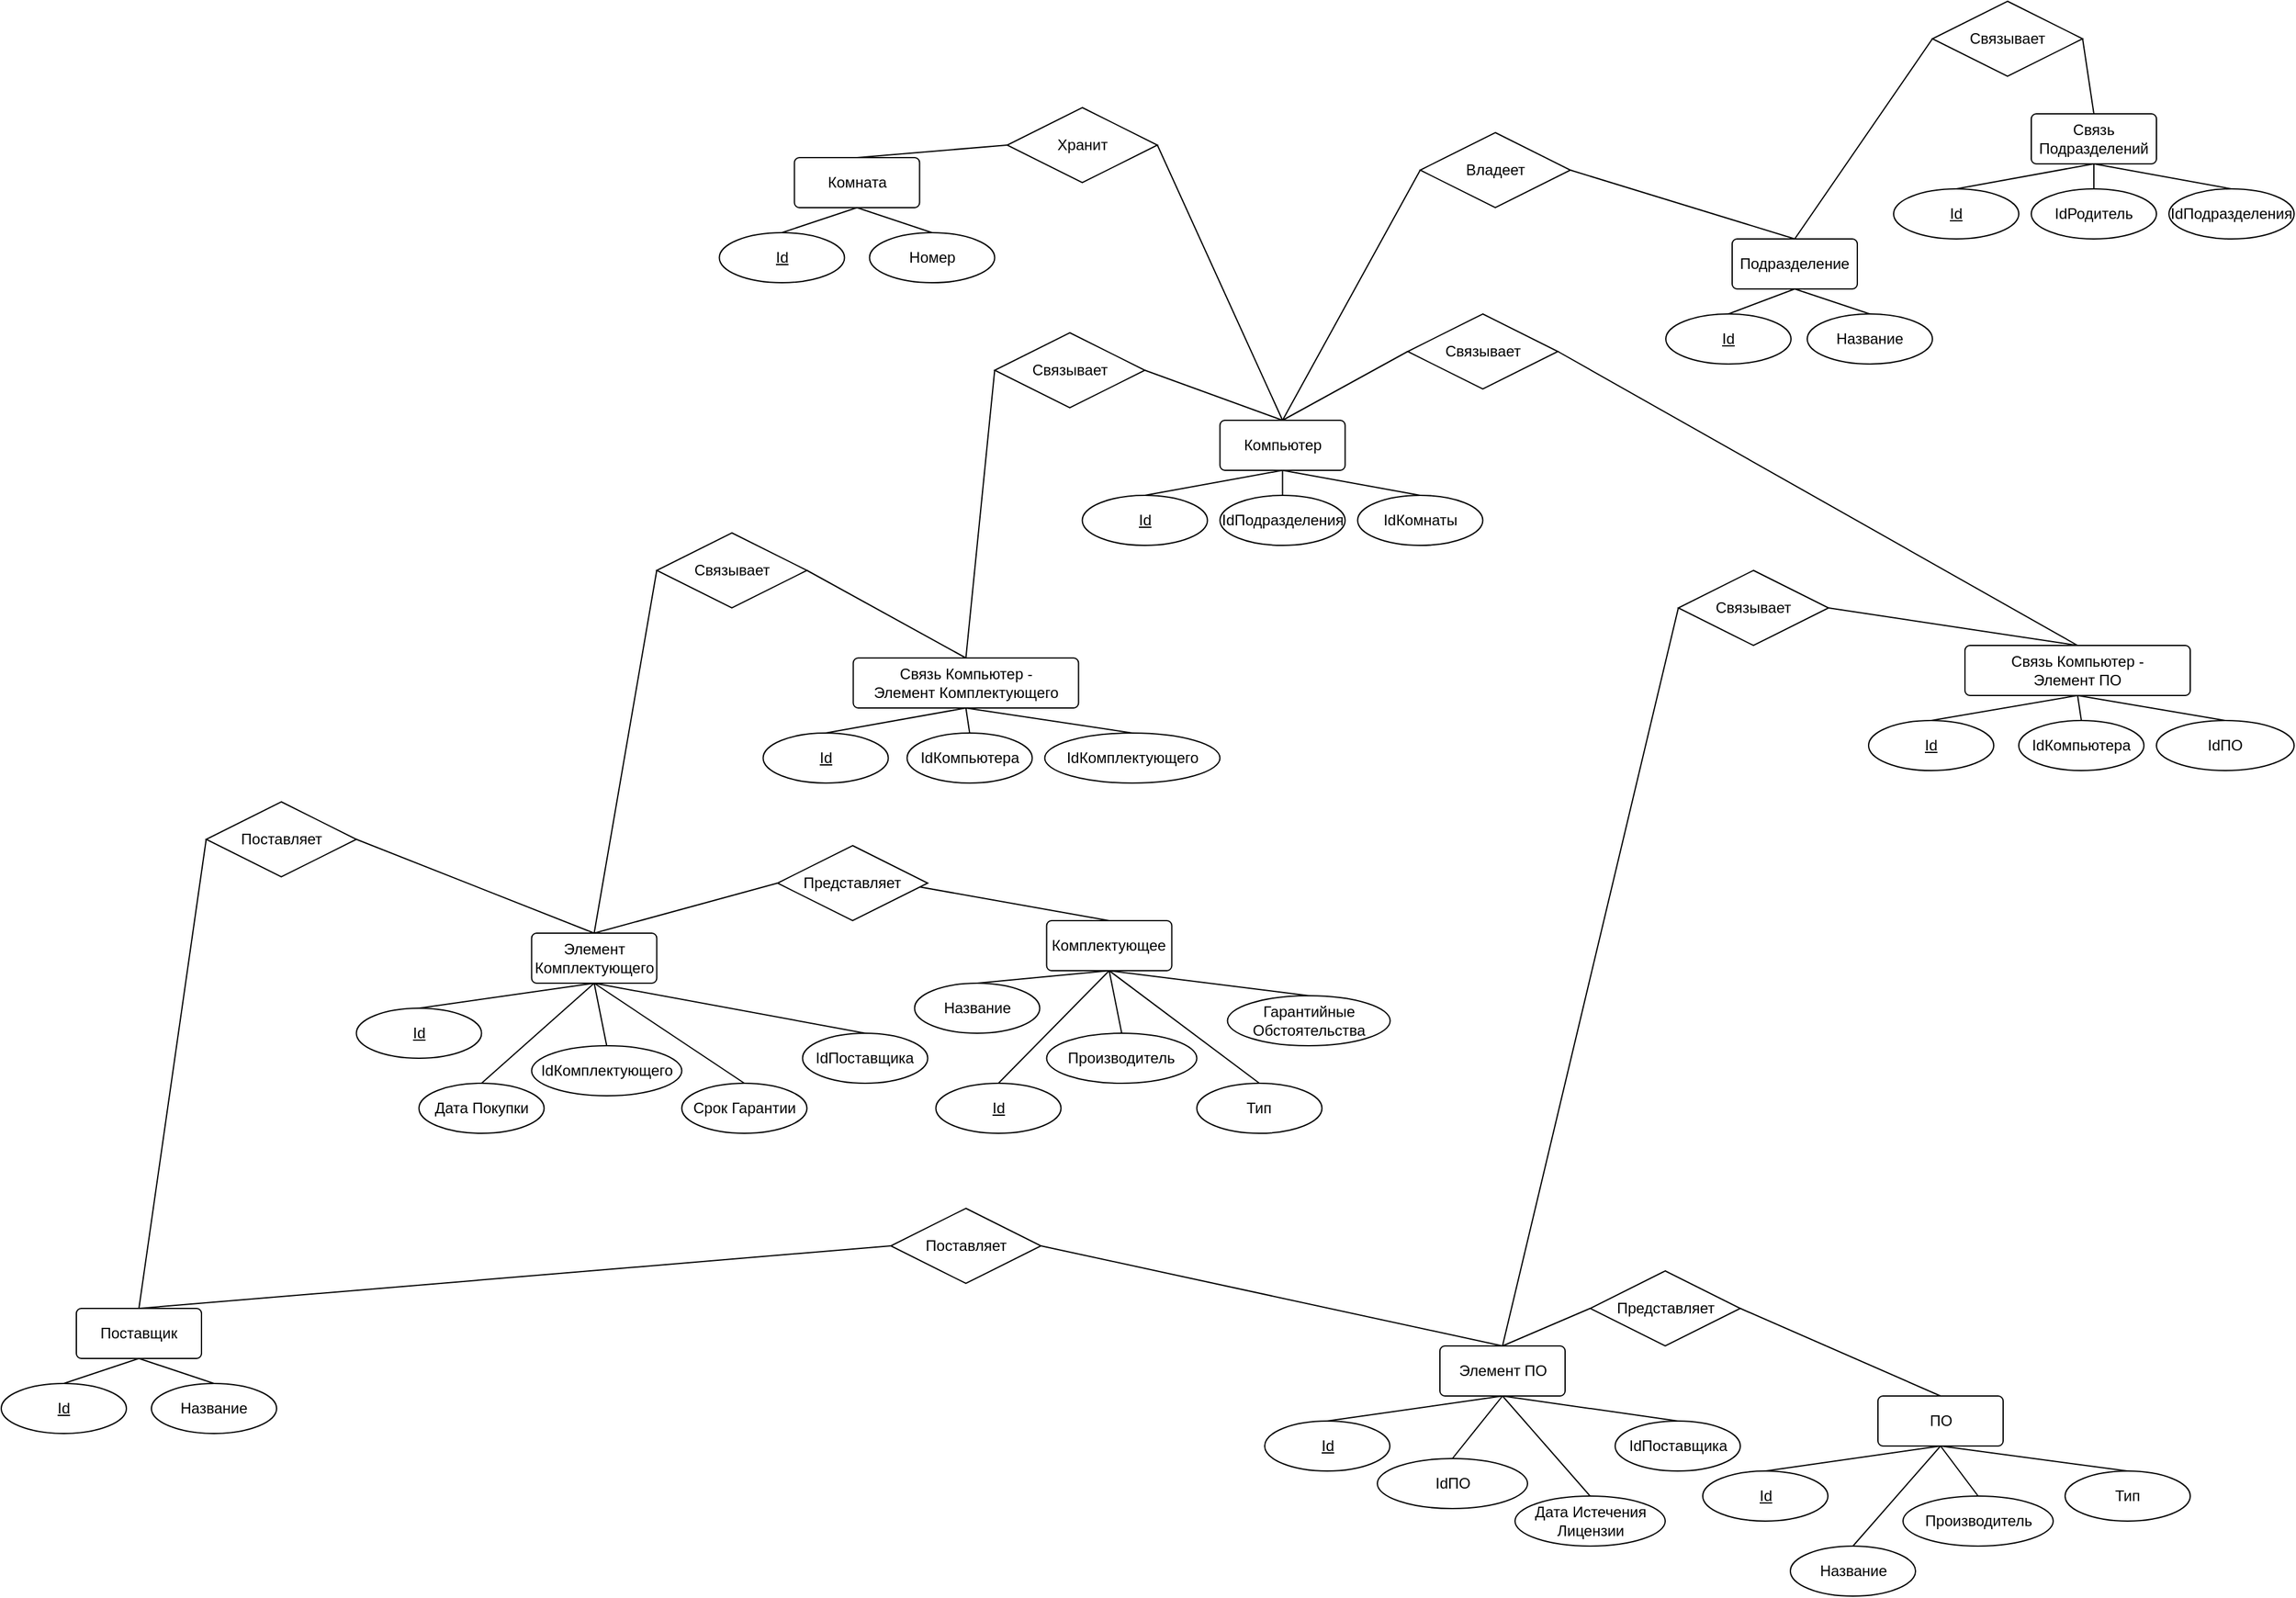 <mxfile version="14.4.3" type="github">
  <diagram id="RLk9HcURx6ac_PW08_9W" name="Page-1">
    <mxGraphModel dx="2209" dy="1933" grid="1" gridSize="10" guides="1" tooltips="1" connect="1" arrows="1" fold="1" page="1" pageScale="1" pageWidth="827" pageHeight="1169" math="0" shadow="0">
      <root>
        <mxCell id="0" />
        <mxCell id="1" parent="0" />
        <mxCell id="AmakGCmeluL_DyTMcRnK-1" style="rounded=0;orthogonalLoop=1;jettySize=auto;html=1;exitX=0.5;exitY=1;exitDx=0;exitDy=0;entryX=0.5;entryY=0;entryDx=0;entryDy=0;endArrow=none;endFill=0;" edge="1" parent="1" source="AmakGCmeluL_DyTMcRnK-4" target="AmakGCmeluL_DyTMcRnK-6">
          <mxGeometry relative="1" as="geometry" />
        </mxCell>
        <mxCell id="AmakGCmeluL_DyTMcRnK-2" style="rounded=0;orthogonalLoop=1;jettySize=auto;html=1;exitX=0.5;exitY=1;exitDx=0;exitDy=0;entryX=0.5;entryY=0;entryDx=0;entryDy=0;endArrow=none;endFill=0;" edge="1" parent="1" source="AmakGCmeluL_DyTMcRnK-4" target="AmakGCmeluL_DyTMcRnK-5">
          <mxGeometry relative="1" as="geometry" />
        </mxCell>
        <mxCell id="AmakGCmeluL_DyTMcRnK-3" style="edgeStyle=none;rounded=0;orthogonalLoop=1;jettySize=auto;html=1;exitX=0.5;exitY=0;exitDx=0;exitDy=0;entryX=1;entryY=0.5;entryDx=0;entryDy=0;endArrow=none;endFill=0;" edge="1" parent="1" source="AmakGCmeluL_DyTMcRnK-4" target="AmakGCmeluL_DyTMcRnK-87">
          <mxGeometry relative="1" as="geometry">
            <mxPoint x="1010" y="25" as="targetPoint" />
          </mxGeometry>
        </mxCell>
        <mxCell id="AmakGCmeluL_DyTMcRnK-4" value="Подразделение" style="rounded=1;arcSize=10;whiteSpace=wrap;html=1;align=center;" vertex="1" parent="1">
          <mxGeometry x="1073" y="75" width="100" height="40" as="geometry" />
        </mxCell>
        <mxCell id="AmakGCmeluL_DyTMcRnK-5" value="Название" style="ellipse;whiteSpace=wrap;html=1;align=center;" vertex="1" parent="1">
          <mxGeometry x="1133" y="135" width="100" height="40" as="geometry" />
        </mxCell>
        <mxCell id="AmakGCmeluL_DyTMcRnK-6" value="Id" style="ellipse;whiteSpace=wrap;html=1;align=center;fontStyle=4;" vertex="1" parent="1">
          <mxGeometry x="1020" y="135" width="100" height="40" as="geometry" />
        </mxCell>
        <mxCell id="AmakGCmeluL_DyTMcRnK-7" style="rounded=0;orthogonalLoop=1;jettySize=auto;html=1;exitX=0.5;exitY=1;exitDx=0;exitDy=0;entryX=0.5;entryY=0;entryDx=0;entryDy=0;endArrow=none;endFill=0;" edge="1" parent="1" source="AmakGCmeluL_DyTMcRnK-10" target="AmakGCmeluL_DyTMcRnK-12">
          <mxGeometry relative="1" as="geometry" />
        </mxCell>
        <mxCell id="AmakGCmeluL_DyTMcRnK-8" style="rounded=0;orthogonalLoop=1;jettySize=auto;html=1;exitX=0.5;exitY=1;exitDx=0;exitDy=0;entryX=0.5;entryY=0;entryDx=0;entryDy=0;endArrow=none;endFill=0;" edge="1" parent="1" source="AmakGCmeluL_DyTMcRnK-10" target="AmakGCmeluL_DyTMcRnK-11">
          <mxGeometry relative="1" as="geometry" />
        </mxCell>
        <mxCell id="AmakGCmeluL_DyTMcRnK-9" style="edgeStyle=none;rounded=0;orthogonalLoop=1;jettySize=auto;html=1;exitX=0.5;exitY=1;exitDx=0;exitDy=0;entryX=0.5;entryY=0;entryDx=0;entryDy=0;endArrow=none;endFill=0;" edge="1" parent="1" source="AmakGCmeluL_DyTMcRnK-10" target="AmakGCmeluL_DyTMcRnK-13">
          <mxGeometry relative="1" as="geometry" />
        </mxCell>
        <mxCell id="AmakGCmeluL_DyTMcRnK-10" value="Связь Подразделений" style="rounded=1;arcSize=10;whiteSpace=wrap;html=1;align=center;" vertex="1" parent="1">
          <mxGeometry x="1312" y="-25" width="100" height="40" as="geometry" />
        </mxCell>
        <mxCell id="AmakGCmeluL_DyTMcRnK-11" value="IdРодитель" style="ellipse;whiteSpace=wrap;html=1;align=center;" vertex="1" parent="1">
          <mxGeometry x="1312" y="35" width="100" height="40" as="geometry" />
        </mxCell>
        <mxCell id="AmakGCmeluL_DyTMcRnK-12" value="Id" style="ellipse;whiteSpace=wrap;html=1;align=center;fontStyle=4;" vertex="1" parent="1">
          <mxGeometry x="1202" y="35" width="100" height="40" as="geometry" />
        </mxCell>
        <mxCell id="AmakGCmeluL_DyTMcRnK-13" value="IdПодразделения" style="ellipse;whiteSpace=wrap;html=1;align=center;" vertex="1" parent="1">
          <mxGeometry x="1422" y="35" width="100" height="40" as="geometry" />
        </mxCell>
        <mxCell id="AmakGCmeluL_DyTMcRnK-14" style="rounded=0;orthogonalLoop=1;jettySize=auto;html=1;exitX=0.5;exitY=1;exitDx=0;exitDy=0;entryX=0.5;entryY=0;entryDx=0;entryDy=0;endArrow=none;endFill=0;" edge="1" parent="1" source="AmakGCmeluL_DyTMcRnK-17" target="AmakGCmeluL_DyTMcRnK-19">
          <mxGeometry relative="1" as="geometry" />
        </mxCell>
        <mxCell id="AmakGCmeluL_DyTMcRnK-15" style="rounded=0;orthogonalLoop=1;jettySize=auto;html=1;exitX=0.5;exitY=1;exitDx=0;exitDy=0;entryX=0.5;entryY=0;entryDx=0;entryDy=0;endArrow=none;endFill=0;" edge="1" parent="1" source="AmakGCmeluL_DyTMcRnK-17" target="AmakGCmeluL_DyTMcRnK-18">
          <mxGeometry relative="1" as="geometry" />
        </mxCell>
        <mxCell id="AmakGCmeluL_DyTMcRnK-16" style="edgeStyle=none;rounded=0;orthogonalLoop=1;jettySize=auto;html=1;exitX=0.5;exitY=1;exitDx=0;exitDy=0;entryX=0.5;entryY=0;entryDx=0;entryDy=0;endArrow=none;endFill=0;" edge="1" parent="1" source="AmakGCmeluL_DyTMcRnK-17" target="AmakGCmeluL_DyTMcRnK-20">
          <mxGeometry relative="1" as="geometry" />
        </mxCell>
        <mxCell id="AmakGCmeluL_DyTMcRnK-17" value="Компьютер" style="rounded=1;arcSize=10;whiteSpace=wrap;html=1;align=center;" vertex="1" parent="1">
          <mxGeometry x="663.75" y="220" width="100" height="40" as="geometry" />
        </mxCell>
        <mxCell id="AmakGCmeluL_DyTMcRnK-18" value="IdКомнаты" style="ellipse;whiteSpace=wrap;html=1;align=center;" vertex="1" parent="1">
          <mxGeometry x="773.75" y="280" width="100" height="40" as="geometry" />
        </mxCell>
        <mxCell id="AmakGCmeluL_DyTMcRnK-19" value="Id" style="ellipse;whiteSpace=wrap;html=1;align=center;fontStyle=4;" vertex="1" parent="1">
          <mxGeometry x="553.75" y="280" width="100" height="40" as="geometry" />
        </mxCell>
        <mxCell id="AmakGCmeluL_DyTMcRnK-20" value="IdПодразделения" style="ellipse;whiteSpace=wrap;html=1;align=center;" vertex="1" parent="1">
          <mxGeometry x="663.75" y="280" width="100" height="40" as="geometry" />
        </mxCell>
        <mxCell id="AmakGCmeluL_DyTMcRnK-21" style="rounded=0;orthogonalLoop=1;jettySize=auto;html=1;exitX=0.5;exitY=1;exitDx=0;exitDy=0;entryX=0.5;entryY=0;entryDx=0;entryDy=0;endArrow=none;endFill=0;" edge="1" parent="1" source="AmakGCmeluL_DyTMcRnK-23" target="AmakGCmeluL_DyTMcRnK-25">
          <mxGeometry relative="1" as="geometry" />
        </mxCell>
        <mxCell id="AmakGCmeluL_DyTMcRnK-22" style="rounded=0;orthogonalLoop=1;jettySize=auto;html=1;exitX=0.5;exitY=1;exitDx=0;exitDy=0;entryX=0.5;entryY=0;entryDx=0;entryDy=0;endArrow=none;endFill=0;" edge="1" parent="1" source="AmakGCmeluL_DyTMcRnK-23" target="AmakGCmeluL_DyTMcRnK-24">
          <mxGeometry relative="1" as="geometry" />
        </mxCell>
        <mxCell id="AmakGCmeluL_DyTMcRnK-23" value="Комната" style="rounded=1;arcSize=10;whiteSpace=wrap;html=1;align=center;" vertex="1" parent="1">
          <mxGeometry x="323.75" y="10" width="100" height="40" as="geometry" />
        </mxCell>
        <mxCell id="AmakGCmeluL_DyTMcRnK-24" value="Номер" style="ellipse;whiteSpace=wrap;html=1;align=center;" vertex="1" parent="1">
          <mxGeometry x="383.75" y="70" width="100" height="40" as="geometry" />
        </mxCell>
        <mxCell id="AmakGCmeluL_DyTMcRnK-25" value="Id" style="ellipse;whiteSpace=wrap;html=1;align=center;fontStyle=4;" vertex="1" parent="1">
          <mxGeometry x="263.75" y="70" width="100" height="40" as="geometry" />
        </mxCell>
        <mxCell id="AmakGCmeluL_DyTMcRnK-26" style="rounded=0;orthogonalLoop=1;jettySize=auto;html=1;exitX=0.5;exitY=1;exitDx=0;exitDy=0;entryX=0.5;entryY=0;entryDx=0;entryDy=0;endArrow=none;endFill=0;" edge="1" parent="1" source="AmakGCmeluL_DyTMcRnK-31" target="AmakGCmeluL_DyTMcRnK-33">
          <mxGeometry relative="1" as="geometry" />
        </mxCell>
        <mxCell id="AmakGCmeluL_DyTMcRnK-27" style="rounded=0;orthogonalLoop=1;jettySize=auto;html=1;exitX=0.5;exitY=1;exitDx=0;exitDy=0;entryX=0.5;entryY=0;entryDx=0;entryDy=0;endArrow=none;endFill=0;" edge="1" parent="1" source="AmakGCmeluL_DyTMcRnK-31" target="AmakGCmeluL_DyTMcRnK-32">
          <mxGeometry relative="1" as="geometry" />
        </mxCell>
        <mxCell id="AmakGCmeluL_DyTMcRnK-28" style="edgeStyle=none;rounded=0;orthogonalLoop=1;jettySize=auto;html=1;exitX=0.5;exitY=1;exitDx=0;exitDy=0;entryX=0.5;entryY=0;entryDx=0;entryDy=0;endArrow=none;endFill=0;" edge="1" parent="1" source="AmakGCmeluL_DyTMcRnK-31" target="AmakGCmeluL_DyTMcRnK-34">
          <mxGeometry relative="1" as="geometry" />
        </mxCell>
        <mxCell id="AmakGCmeluL_DyTMcRnK-29" style="edgeStyle=none;rounded=0;orthogonalLoop=1;jettySize=auto;html=1;exitX=0.5;exitY=1;exitDx=0;exitDy=0;entryX=0.5;entryY=0;entryDx=0;entryDy=0;endArrow=none;endFill=0;" edge="1" parent="1" source="AmakGCmeluL_DyTMcRnK-31" target="AmakGCmeluL_DyTMcRnK-35">
          <mxGeometry relative="1" as="geometry" />
        </mxCell>
        <mxCell id="AmakGCmeluL_DyTMcRnK-30" style="edgeStyle=none;rounded=0;orthogonalLoop=1;jettySize=auto;html=1;exitX=0.5;exitY=1;exitDx=0;exitDy=0;entryX=0.5;entryY=0;entryDx=0;entryDy=0;endArrow=none;endFill=0;" edge="1" parent="1" source="AmakGCmeluL_DyTMcRnK-31" target="AmakGCmeluL_DyTMcRnK-36">
          <mxGeometry relative="1" as="geometry" />
        </mxCell>
        <mxCell id="AmakGCmeluL_DyTMcRnK-31" value="Элемент Комплектующего" style="rounded=1;arcSize=10;whiteSpace=wrap;html=1;align=center;" vertex="1" parent="1">
          <mxGeometry x="113.75" y="630" width="100" height="40" as="geometry" />
        </mxCell>
        <mxCell id="AmakGCmeluL_DyTMcRnK-32" value="IdПоставщика" style="ellipse;whiteSpace=wrap;html=1;align=center;" vertex="1" parent="1">
          <mxGeometry x="330.25" y="710" width="100" height="40" as="geometry" />
        </mxCell>
        <mxCell id="AmakGCmeluL_DyTMcRnK-33" value="Id" style="ellipse;whiteSpace=wrap;html=1;align=center;fontStyle=4;" vertex="1" parent="1">
          <mxGeometry x="-26.25" y="690" width="100" height="40" as="geometry" />
        </mxCell>
        <mxCell id="AmakGCmeluL_DyTMcRnK-34" value="IdКомплектующего" style="ellipse;whiteSpace=wrap;html=1;align=center;" vertex="1" parent="1">
          <mxGeometry x="113.75" y="720" width="120" height="40" as="geometry" />
        </mxCell>
        <mxCell id="AmakGCmeluL_DyTMcRnK-35" value="Дата Покупки" style="ellipse;whiteSpace=wrap;html=1;align=center;" vertex="1" parent="1">
          <mxGeometry x="23.75" y="750" width="100" height="40" as="geometry" />
        </mxCell>
        <mxCell id="AmakGCmeluL_DyTMcRnK-36" value="Срок Гарантии" style="ellipse;whiteSpace=wrap;html=1;align=center;" vertex="1" parent="1">
          <mxGeometry x="233.75" y="750" width="100" height="40" as="geometry" />
        </mxCell>
        <mxCell id="AmakGCmeluL_DyTMcRnK-37" style="rounded=0;orthogonalLoop=1;jettySize=auto;html=1;exitX=0.5;exitY=1;exitDx=0;exitDy=0;entryX=0.5;entryY=0;entryDx=0;entryDy=0;endArrow=none;endFill=0;" edge="1" parent="1" source="AmakGCmeluL_DyTMcRnK-42" target="AmakGCmeluL_DyTMcRnK-44">
          <mxGeometry relative="1" as="geometry" />
        </mxCell>
        <mxCell id="AmakGCmeluL_DyTMcRnK-38" style="rounded=0;orthogonalLoop=1;jettySize=auto;html=1;exitX=0.5;exitY=1;exitDx=0;exitDy=0;entryX=0.5;entryY=0;entryDx=0;entryDy=0;endArrow=none;endFill=0;" edge="1" parent="1" source="AmakGCmeluL_DyTMcRnK-42" target="AmakGCmeluL_DyTMcRnK-43">
          <mxGeometry relative="1" as="geometry" />
        </mxCell>
        <mxCell id="AmakGCmeluL_DyTMcRnK-39" style="edgeStyle=none;rounded=0;orthogonalLoop=1;jettySize=auto;html=1;exitX=0.5;exitY=1;exitDx=0;exitDy=0;entryX=0.5;entryY=0;entryDx=0;entryDy=0;endArrow=none;endFill=0;" edge="1" parent="1" source="AmakGCmeluL_DyTMcRnK-42" target="AmakGCmeluL_DyTMcRnK-45">
          <mxGeometry relative="1" as="geometry" />
        </mxCell>
        <mxCell id="AmakGCmeluL_DyTMcRnK-40" style="edgeStyle=none;rounded=0;orthogonalLoop=1;jettySize=auto;html=1;exitX=0.5;exitY=1;exitDx=0;exitDy=0;entryX=0.5;entryY=0;entryDx=0;entryDy=0;endArrow=none;endFill=0;" edge="1" parent="1" source="AmakGCmeluL_DyTMcRnK-42" target="AmakGCmeluL_DyTMcRnK-46">
          <mxGeometry relative="1" as="geometry" />
        </mxCell>
        <mxCell id="AmakGCmeluL_DyTMcRnK-41" style="edgeStyle=none;rounded=0;orthogonalLoop=1;jettySize=auto;html=1;exitX=0.5;exitY=1;exitDx=0;exitDy=0;entryX=0.5;entryY=0;entryDx=0;entryDy=0;endArrow=none;endFill=0;" edge="1" parent="1" source="AmakGCmeluL_DyTMcRnK-42" target="AmakGCmeluL_DyTMcRnK-47">
          <mxGeometry relative="1" as="geometry" />
        </mxCell>
        <mxCell id="AmakGCmeluL_DyTMcRnK-42" value="Комплектующее" style="rounded=1;arcSize=10;whiteSpace=wrap;html=1;align=center;" vertex="1" parent="1">
          <mxGeometry x="525.25" y="620" width="100" height="40" as="geometry" />
        </mxCell>
        <mxCell id="AmakGCmeluL_DyTMcRnK-43" value="Гарантийные&lt;br&gt;Обстоятельства" style="ellipse;whiteSpace=wrap;html=1;align=center;" vertex="1" parent="1">
          <mxGeometry x="669.75" y="680" width="130" height="40" as="geometry" />
        </mxCell>
        <mxCell id="AmakGCmeluL_DyTMcRnK-44" value="Id" style="ellipse;whiteSpace=wrap;html=1;align=center;fontStyle=4;" vertex="1" parent="1">
          <mxGeometry x="436.75" y="750" width="100" height="40" as="geometry" />
        </mxCell>
        <mxCell id="AmakGCmeluL_DyTMcRnK-45" value="Производитель" style="ellipse;whiteSpace=wrap;html=1;align=center;" vertex="1" parent="1">
          <mxGeometry x="525.25" y="710" width="120" height="40" as="geometry" />
        </mxCell>
        <mxCell id="AmakGCmeluL_DyTMcRnK-46" value="Название" style="ellipse;whiteSpace=wrap;html=1;align=center;" vertex="1" parent="1">
          <mxGeometry x="419.75" y="670" width="100" height="40" as="geometry" />
        </mxCell>
        <mxCell id="AmakGCmeluL_DyTMcRnK-47" value="Тип" style="ellipse;whiteSpace=wrap;html=1;align=center;" vertex="1" parent="1">
          <mxGeometry x="645.25" y="750" width="100" height="40" as="geometry" />
        </mxCell>
        <mxCell id="AmakGCmeluL_DyTMcRnK-48" style="rounded=0;orthogonalLoop=1;jettySize=auto;html=1;exitX=0.5;exitY=1;exitDx=0;exitDy=0;entryX=0.5;entryY=0;entryDx=0;entryDy=0;endArrow=none;endFill=0;" edge="1" parent="1" source="AmakGCmeluL_DyTMcRnK-51" target="AmakGCmeluL_DyTMcRnK-53">
          <mxGeometry relative="1" as="geometry" />
        </mxCell>
        <mxCell id="AmakGCmeluL_DyTMcRnK-49" style="rounded=0;orthogonalLoop=1;jettySize=auto;html=1;exitX=0.5;exitY=1;exitDx=0;exitDy=0;entryX=0.5;entryY=0;entryDx=0;entryDy=0;endArrow=none;endFill=0;" edge="1" parent="1" source="AmakGCmeluL_DyTMcRnK-51" target="AmakGCmeluL_DyTMcRnK-52">
          <mxGeometry relative="1" as="geometry" />
        </mxCell>
        <mxCell id="AmakGCmeluL_DyTMcRnK-50" style="edgeStyle=none;rounded=0;orthogonalLoop=1;jettySize=auto;html=1;exitX=0.5;exitY=0;exitDx=0;exitDy=0;entryX=0;entryY=0.5;entryDx=0;entryDy=0;endArrow=none;endFill=0;" edge="1" parent="1" source="AmakGCmeluL_DyTMcRnK-51" target="AmakGCmeluL_DyTMcRnK-104">
          <mxGeometry relative="1" as="geometry" />
        </mxCell>
        <mxCell id="AmakGCmeluL_DyTMcRnK-51" value="Поставщик" style="rounded=1;arcSize=10;whiteSpace=wrap;html=1;align=center;" vertex="1" parent="1">
          <mxGeometry x="-250" y="930" width="100" height="40" as="geometry" />
        </mxCell>
        <mxCell id="AmakGCmeluL_DyTMcRnK-52" value="Название" style="ellipse;whiteSpace=wrap;html=1;align=center;" vertex="1" parent="1">
          <mxGeometry x="-190" y="990" width="100" height="40" as="geometry" />
        </mxCell>
        <mxCell id="AmakGCmeluL_DyTMcRnK-53" value="Id" style="ellipse;whiteSpace=wrap;html=1;align=center;fontStyle=4;" vertex="1" parent="1">
          <mxGeometry x="-310" y="990" width="100" height="40" as="geometry" />
        </mxCell>
        <mxCell id="AmakGCmeluL_DyTMcRnK-54" style="rounded=0;orthogonalLoop=1;jettySize=auto;html=1;exitX=0.5;exitY=1;exitDx=0;exitDy=0;entryX=0.5;entryY=0;entryDx=0;entryDy=0;endArrow=none;endFill=0;" edge="1" parent="1" source="AmakGCmeluL_DyTMcRnK-58" target="AmakGCmeluL_DyTMcRnK-60">
          <mxGeometry relative="1" as="geometry" />
        </mxCell>
        <mxCell id="AmakGCmeluL_DyTMcRnK-55" style="rounded=0;orthogonalLoop=1;jettySize=auto;html=1;exitX=0.5;exitY=1;exitDx=0;exitDy=0;entryX=0.5;entryY=0;entryDx=0;entryDy=0;endArrow=none;endFill=0;" edge="1" parent="1" source="AmakGCmeluL_DyTMcRnK-58" target="AmakGCmeluL_DyTMcRnK-59">
          <mxGeometry relative="1" as="geometry" />
        </mxCell>
        <mxCell id="AmakGCmeluL_DyTMcRnK-56" style="edgeStyle=none;rounded=0;orthogonalLoop=1;jettySize=auto;html=1;exitX=0.5;exitY=1;exitDx=0;exitDy=0;entryX=0.5;entryY=0;entryDx=0;entryDy=0;endArrow=none;endFill=0;" edge="1" parent="1" source="AmakGCmeluL_DyTMcRnK-58" target="AmakGCmeluL_DyTMcRnK-61">
          <mxGeometry relative="1" as="geometry" />
        </mxCell>
        <mxCell id="AmakGCmeluL_DyTMcRnK-57" style="edgeStyle=none;rounded=0;orthogonalLoop=1;jettySize=auto;html=1;exitX=0.5;exitY=1;exitDx=0;exitDy=0;entryX=0.5;entryY=0;entryDx=0;entryDy=0;endArrow=none;endFill=0;" edge="1" parent="1" source="AmakGCmeluL_DyTMcRnK-58" target="AmakGCmeluL_DyTMcRnK-62">
          <mxGeometry relative="1" as="geometry" />
        </mxCell>
        <mxCell id="AmakGCmeluL_DyTMcRnK-58" value="Элемент ПО" style="rounded=1;arcSize=10;whiteSpace=wrap;html=1;align=center;" vertex="1" parent="1">
          <mxGeometry x="839.5" y="960" width="100" height="40" as="geometry" />
        </mxCell>
        <mxCell id="AmakGCmeluL_DyTMcRnK-59" value="IdПоставщика" style="ellipse;whiteSpace=wrap;html=1;align=center;" vertex="1" parent="1">
          <mxGeometry x="979.5" y="1020" width="100" height="40" as="geometry" />
        </mxCell>
        <mxCell id="AmakGCmeluL_DyTMcRnK-60" value="Id" style="ellipse;whiteSpace=wrap;html=1;align=center;fontStyle=4;" vertex="1" parent="1">
          <mxGeometry x="699.5" y="1020" width="100" height="40" as="geometry" />
        </mxCell>
        <mxCell id="AmakGCmeluL_DyTMcRnK-61" value="IdПО" style="ellipse;whiteSpace=wrap;html=1;align=center;" vertex="1" parent="1">
          <mxGeometry x="789.5" y="1050" width="120" height="40" as="geometry" />
        </mxCell>
        <mxCell id="AmakGCmeluL_DyTMcRnK-62" value="Дата Истечения Лицензии" style="ellipse;whiteSpace=wrap;html=1;align=center;" vertex="1" parent="1">
          <mxGeometry x="899.5" y="1080" width="120" height="40" as="geometry" />
        </mxCell>
        <mxCell id="AmakGCmeluL_DyTMcRnK-63" style="rounded=0;orthogonalLoop=1;jettySize=auto;html=1;exitX=0.5;exitY=1;exitDx=0;exitDy=0;entryX=0.5;entryY=0;entryDx=0;entryDy=0;endArrow=none;endFill=0;" edge="1" parent="1" source="AmakGCmeluL_DyTMcRnK-67" target="AmakGCmeluL_DyTMcRnK-68">
          <mxGeometry relative="1" as="geometry" />
        </mxCell>
        <mxCell id="AmakGCmeluL_DyTMcRnK-64" style="edgeStyle=none;rounded=0;orthogonalLoop=1;jettySize=auto;html=1;exitX=0.5;exitY=1;exitDx=0;exitDy=0;entryX=0.5;entryY=0;entryDx=0;entryDy=0;endArrow=none;endFill=0;" edge="1" parent="1" source="AmakGCmeluL_DyTMcRnK-67" target="AmakGCmeluL_DyTMcRnK-69">
          <mxGeometry relative="1" as="geometry" />
        </mxCell>
        <mxCell id="AmakGCmeluL_DyTMcRnK-65" style="edgeStyle=none;rounded=0;orthogonalLoop=1;jettySize=auto;html=1;exitX=0.5;exitY=1;exitDx=0;exitDy=0;entryX=0.5;entryY=0;entryDx=0;entryDy=0;endArrow=none;endFill=0;" edge="1" parent="1" source="AmakGCmeluL_DyTMcRnK-67" target="AmakGCmeluL_DyTMcRnK-70">
          <mxGeometry relative="1" as="geometry" />
        </mxCell>
        <mxCell id="AmakGCmeluL_DyTMcRnK-66" style="edgeStyle=none;rounded=0;orthogonalLoop=1;jettySize=auto;html=1;exitX=0.5;exitY=1;exitDx=0;exitDy=0;entryX=0.5;entryY=0;entryDx=0;entryDy=0;endArrow=none;endFill=0;" edge="1" parent="1" source="AmakGCmeluL_DyTMcRnK-67" target="AmakGCmeluL_DyTMcRnK-71">
          <mxGeometry relative="1" as="geometry" />
        </mxCell>
        <mxCell id="AmakGCmeluL_DyTMcRnK-67" value="ПО" style="rounded=1;arcSize=10;whiteSpace=wrap;html=1;align=center;" vertex="1" parent="1">
          <mxGeometry x="1189.5" y="1000" width="100" height="40" as="geometry" />
        </mxCell>
        <mxCell id="AmakGCmeluL_DyTMcRnK-68" value="Id" style="ellipse;whiteSpace=wrap;html=1;align=center;fontStyle=4;" vertex="1" parent="1">
          <mxGeometry x="1049.5" y="1060" width="100" height="40" as="geometry" />
        </mxCell>
        <mxCell id="AmakGCmeluL_DyTMcRnK-69" value="Производитель" style="ellipse;whiteSpace=wrap;html=1;align=center;" vertex="1" parent="1">
          <mxGeometry x="1209.5" y="1080" width="120" height="40" as="geometry" />
        </mxCell>
        <mxCell id="AmakGCmeluL_DyTMcRnK-70" value="Название" style="ellipse;whiteSpace=wrap;html=1;align=center;" vertex="1" parent="1">
          <mxGeometry x="1119.5" y="1120" width="100" height="40" as="geometry" />
        </mxCell>
        <mxCell id="AmakGCmeluL_DyTMcRnK-71" value="Тип" style="ellipse;whiteSpace=wrap;html=1;align=center;" vertex="1" parent="1">
          <mxGeometry x="1339" y="1060" width="100" height="40" as="geometry" />
        </mxCell>
        <mxCell id="AmakGCmeluL_DyTMcRnK-72" style="rounded=0;orthogonalLoop=1;jettySize=auto;html=1;exitX=0.5;exitY=1;exitDx=0;exitDy=0;entryX=0.5;entryY=0;entryDx=0;entryDy=0;endArrow=none;endFill=0;" edge="1" parent="1" source="AmakGCmeluL_DyTMcRnK-75" target="AmakGCmeluL_DyTMcRnK-77">
          <mxGeometry relative="1" as="geometry" />
        </mxCell>
        <mxCell id="AmakGCmeluL_DyTMcRnK-73" style="rounded=0;orthogonalLoop=1;jettySize=auto;html=1;exitX=0.5;exitY=1;exitDx=0;exitDy=0;entryX=0.5;entryY=0;entryDx=0;entryDy=0;endArrow=none;endFill=0;" edge="1" parent="1" source="AmakGCmeluL_DyTMcRnK-75" target="AmakGCmeluL_DyTMcRnK-76">
          <mxGeometry relative="1" as="geometry" />
        </mxCell>
        <mxCell id="AmakGCmeluL_DyTMcRnK-74" style="edgeStyle=none;rounded=0;orthogonalLoop=1;jettySize=auto;html=1;exitX=0.5;exitY=1;exitDx=0;exitDy=0;entryX=0.5;entryY=0;entryDx=0;entryDy=0;endArrow=none;endFill=0;" edge="1" parent="1" source="AmakGCmeluL_DyTMcRnK-75" target="AmakGCmeluL_DyTMcRnK-78">
          <mxGeometry relative="1" as="geometry" />
        </mxCell>
        <mxCell id="AmakGCmeluL_DyTMcRnK-75" value="Связь Компьютер - &lt;br&gt;Элемент Комплектующего" style="rounded=1;arcSize=10;whiteSpace=wrap;html=1;align=center;" vertex="1" parent="1">
          <mxGeometry x="370.75" y="410" width="180" height="40" as="geometry" />
        </mxCell>
        <mxCell id="AmakGCmeluL_DyTMcRnK-76" value="IdКомпьютера" style="ellipse;whiteSpace=wrap;html=1;align=center;" vertex="1" parent="1">
          <mxGeometry x="413.75" y="470" width="100" height="40" as="geometry" />
        </mxCell>
        <mxCell id="AmakGCmeluL_DyTMcRnK-77" value="Id" style="ellipse;whiteSpace=wrap;html=1;align=center;fontStyle=4;" vertex="1" parent="1">
          <mxGeometry x="298.75" y="470" width="100" height="40" as="geometry" />
        </mxCell>
        <mxCell id="AmakGCmeluL_DyTMcRnK-78" value="IdКомплектующего" style="ellipse;whiteSpace=wrap;html=1;align=center;" vertex="1" parent="1">
          <mxGeometry x="523.75" y="470" width="140" height="40" as="geometry" />
        </mxCell>
        <mxCell id="AmakGCmeluL_DyTMcRnK-79" style="rounded=0;orthogonalLoop=1;jettySize=auto;html=1;exitX=0.5;exitY=1;exitDx=0;exitDy=0;entryX=0.5;entryY=0;entryDx=0;entryDy=0;endArrow=none;endFill=0;" edge="1" parent="1" source="AmakGCmeluL_DyTMcRnK-82" target="AmakGCmeluL_DyTMcRnK-84">
          <mxGeometry relative="1" as="geometry" />
        </mxCell>
        <mxCell id="AmakGCmeluL_DyTMcRnK-80" style="rounded=0;orthogonalLoop=1;jettySize=auto;html=1;exitX=0.5;exitY=1;exitDx=0;exitDy=0;entryX=0.5;entryY=0;entryDx=0;entryDy=0;endArrow=none;endFill=0;" edge="1" parent="1" source="AmakGCmeluL_DyTMcRnK-82" target="AmakGCmeluL_DyTMcRnK-83">
          <mxGeometry relative="1" as="geometry" />
        </mxCell>
        <mxCell id="AmakGCmeluL_DyTMcRnK-81" style="edgeStyle=none;rounded=0;orthogonalLoop=1;jettySize=auto;html=1;exitX=0.5;exitY=1;exitDx=0;exitDy=0;entryX=0.5;entryY=0;entryDx=0;entryDy=0;endArrow=none;endFill=0;" edge="1" parent="1" source="AmakGCmeluL_DyTMcRnK-82" target="AmakGCmeluL_DyTMcRnK-85">
          <mxGeometry relative="1" as="geometry" />
        </mxCell>
        <mxCell id="AmakGCmeluL_DyTMcRnK-82" value="Связь Компьютер - &lt;br&gt;Элемент ПО" style="rounded=1;arcSize=10;whiteSpace=wrap;html=1;align=center;" vertex="1" parent="1">
          <mxGeometry x="1259" y="400" width="180" height="40" as="geometry" />
        </mxCell>
        <mxCell id="AmakGCmeluL_DyTMcRnK-83" value="IdКомпьютера" style="ellipse;whiteSpace=wrap;html=1;align=center;" vertex="1" parent="1">
          <mxGeometry x="1302" y="460" width="100" height="40" as="geometry" />
        </mxCell>
        <mxCell id="AmakGCmeluL_DyTMcRnK-84" value="Id" style="ellipse;whiteSpace=wrap;html=1;align=center;fontStyle=4;" vertex="1" parent="1">
          <mxGeometry x="1182" y="460" width="100" height="40" as="geometry" />
        </mxCell>
        <mxCell id="AmakGCmeluL_DyTMcRnK-85" value="IdПО" style="ellipse;whiteSpace=wrap;html=1;align=center;" vertex="1" parent="1">
          <mxGeometry x="1412" y="460" width="110" height="40" as="geometry" />
        </mxCell>
        <mxCell id="AmakGCmeluL_DyTMcRnK-86" style="edgeStyle=none;rounded=0;orthogonalLoop=1;jettySize=auto;html=1;exitX=0;exitY=0.5;exitDx=0;exitDy=0;entryX=0.5;entryY=0;entryDx=0;entryDy=0;endArrow=none;endFill=0;" edge="1" parent="1" source="AmakGCmeluL_DyTMcRnK-87" target="AmakGCmeluL_DyTMcRnK-17">
          <mxGeometry relative="1" as="geometry" />
        </mxCell>
        <mxCell id="AmakGCmeluL_DyTMcRnK-87" value="Владеет" style="shape=rhombus;perimeter=rhombusPerimeter;whiteSpace=wrap;html=1;align=center;" vertex="1" parent="1">
          <mxGeometry x="823.75" y="-10" width="120" height="60" as="geometry" />
        </mxCell>
        <mxCell id="AmakGCmeluL_DyTMcRnK-88" style="edgeStyle=none;rounded=0;orthogonalLoop=1;jettySize=auto;html=1;exitX=1;exitY=0.5;exitDx=0;exitDy=0;entryX=0.5;entryY=0;entryDx=0;entryDy=0;endArrow=none;endFill=0;" edge="1" parent="1" source="AmakGCmeluL_DyTMcRnK-90" target="AmakGCmeluL_DyTMcRnK-10">
          <mxGeometry relative="1" as="geometry" />
        </mxCell>
        <mxCell id="AmakGCmeluL_DyTMcRnK-89" style="edgeStyle=none;rounded=0;orthogonalLoop=1;jettySize=auto;html=1;exitX=0;exitY=0.5;exitDx=0;exitDy=0;entryX=0.5;entryY=0;entryDx=0;entryDy=0;endArrow=none;endFill=0;" edge="1" parent="1" source="AmakGCmeluL_DyTMcRnK-90" target="AmakGCmeluL_DyTMcRnK-4">
          <mxGeometry relative="1" as="geometry" />
        </mxCell>
        <mxCell id="AmakGCmeluL_DyTMcRnK-90" value="Связывает" style="shape=rhombus;perimeter=rhombusPerimeter;whiteSpace=wrap;html=1;align=center;" vertex="1" parent="1">
          <mxGeometry x="1233" y="-115" width="120" height="60" as="geometry" />
        </mxCell>
        <mxCell id="AmakGCmeluL_DyTMcRnK-91" style="edgeStyle=none;rounded=0;orthogonalLoop=1;jettySize=auto;html=1;exitX=0;exitY=0.5;exitDx=0;exitDy=0;entryX=0.5;entryY=0;entryDx=0;entryDy=0;endArrow=none;endFill=0;" edge="1" parent="1" source="AmakGCmeluL_DyTMcRnK-93" target="AmakGCmeluL_DyTMcRnK-23">
          <mxGeometry relative="1" as="geometry" />
        </mxCell>
        <mxCell id="AmakGCmeluL_DyTMcRnK-92" style="edgeStyle=none;rounded=0;orthogonalLoop=1;jettySize=auto;html=1;exitX=1;exitY=0.5;exitDx=0;exitDy=0;entryX=0.5;entryY=0;entryDx=0;entryDy=0;endArrow=none;endFill=0;" edge="1" parent="1" source="AmakGCmeluL_DyTMcRnK-93" target="AmakGCmeluL_DyTMcRnK-17">
          <mxGeometry relative="1" as="geometry" />
        </mxCell>
        <mxCell id="AmakGCmeluL_DyTMcRnK-93" value="Хранит" style="shape=rhombus;perimeter=rhombusPerimeter;whiteSpace=wrap;html=1;align=center;" vertex="1" parent="1">
          <mxGeometry x="493.75" y="-30" width="120" height="60" as="geometry" />
        </mxCell>
        <mxCell id="AmakGCmeluL_DyTMcRnK-94" style="edgeStyle=none;rounded=0;orthogonalLoop=1;jettySize=auto;html=1;exitX=0;exitY=0.5;exitDx=0;exitDy=0;entryX=0.5;entryY=0;entryDx=0;entryDy=0;endArrow=none;endFill=0;" edge="1" parent="1" source="AmakGCmeluL_DyTMcRnK-96" target="AmakGCmeluL_DyTMcRnK-31">
          <mxGeometry relative="1" as="geometry" />
        </mxCell>
        <mxCell id="AmakGCmeluL_DyTMcRnK-95" style="edgeStyle=none;rounded=0;orthogonalLoop=1;jettySize=auto;html=1;exitX=1;exitY=0.5;exitDx=0;exitDy=0;entryX=0.5;entryY=0;entryDx=0;entryDy=0;endArrow=none;endFill=0;" edge="1" parent="1" target="AmakGCmeluL_DyTMcRnK-42">
          <mxGeometry relative="1" as="geometry">
            <mxPoint x="406.75" y="590" as="sourcePoint" />
          </mxGeometry>
        </mxCell>
        <mxCell id="AmakGCmeluL_DyTMcRnK-96" value="Представляет" style="shape=rhombus;perimeter=rhombusPerimeter;whiteSpace=wrap;html=1;align=center;" vertex="1" parent="1">
          <mxGeometry x="310.25" y="560" width="120" height="60" as="geometry" />
        </mxCell>
        <mxCell id="AmakGCmeluL_DyTMcRnK-97" style="edgeStyle=none;rounded=0;orthogonalLoop=1;jettySize=auto;html=1;exitX=0;exitY=0.5;exitDx=0;exitDy=0;entryX=0.5;entryY=0;entryDx=0;entryDy=0;endArrow=none;endFill=0;" edge="1" parent="1" source="AmakGCmeluL_DyTMcRnK-99" target="AmakGCmeluL_DyTMcRnK-51">
          <mxGeometry relative="1" as="geometry" />
        </mxCell>
        <mxCell id="AmakGCmeluL_DyTMcRnK-98" style="edgeStyle=none;rounded=0;orthogonalLoop=1;jettySize=auto;html=1;exitX=1;exitY=0.5;exitDx=0;exitDy=0;entryX=0.5;entryY=0;entryDx=0;entryDy=0;endArrow=none;endFill=0;" edge="1" parent="1" source="AmakGCmeluL_DyTMcRnK-99" target="AmakGCmeluL_DyTMcRnK-31">
          <mxGeometry relative="1" as="geometry" />
        </mxCell>
        <mxCell id="AmakGCmeluL_DyTMcRnK-99" value="Поставляет" style="shape=rhombus;perimeter=rhombusPerimeter;whiteSpace=wrap;html=1;align=center;" vertex="1" parent="1">
          <mxGeometry x="-146.25" y="525" width="120" height="60" as="geometry" />
        </mxCell>
        <mxCell id="AmakGCmeluL_DyTMcRnK-100" style="edgeStyle=none;rounded=0;orthogonalLoop=1;jettySize=auto;html=1;exitX=0;exitY=0.5;exitDx=0;exitDy=0;entryX=0.5;entryY=0;entryDx=0;entryDy=0;endArrow=none;endFill=0;" edge="1" parent="1" source="AmakGCmeluL_DyTMcRnK-102" target="AmakGCmeluL_DyTMcRnK-58">
          <mxGeometry relative="1" as="geometry" />
        </mxCell>
        <mxCell id="AmakGCmeluL_DyTMcRnK-101" style="edgeStyle=none;rounded=0;orthogonalLoop=1;jettySize=auto;html=1;exitX=1;exitY=0.5;exitDx=0;exitDy=0;entryX=0.5;entryY=0;entryDx=0;entryDy=0;endArrow=none;endFill=0;" edge="1" parent="1" source="AmakGCmeluL_DyTMcRnK-102" target="AmakGCmeluL_DyTMcRnK-67">
          <mxGeometry relative="1" as="geometry" />
        </mxCell>
        <mxCell id="AmakGCmeluL_DyTMcRnK-102" value="Представляет" style="shape=rhombus;perimeter=rhombusPerimeter;whiteSpace=wrap;html=1;align=center;" vertex="1" parent="1">
          <mxGeometry x="959.5" y="900" width="120" height="60" as="geometry" />
        </mxCell>
        <mxCell id="AmakGCmeluL_DyTMcRnK-103" style="edgeStyle=none;rounded=0;orthogonalLoop=1;jettySize=auto;html=1;exitX=1;exitY=0.5;exitDx=0;exitDy=0;entryX=0.5;entryY=0;entryDx=0;entryDy=0;endArrow=none;endFill=0;" edge="1" parent="1" source="AmakGCmeluL_DyTMcRnK-104" target="AmakGCmeluL_DyTMcRnK-58">
          <mxGeometry relative="1" as="geometry" />
        </mxCell>
        <mxCell id="AmakGCmeluL_DyTMcRnK-104" value="Поставляет" style="shape=rhombus;perimeter=rhombusPerimeter;whiteSpace=wrap;html=1;align=center;" vertex="1" parent="1">
          <mxGeometry x="400.75" y="850" width="120" height="60" as="geometry" />
        </mxCell>
        <mxCell id="AmakGCmeluL_DyTMcRnK-105" style="rounded=0;orthogonalLoop=1;jettySize=auto;html=1;exitX=1;exitY=0.5;exitDx=0;exitDy=0;entryX=0.5;entryY=0;entryDx=0;entryDy=0;endArrow=none;endFill=0;elbow=vertical;" edge="1" parent="1" source="AmakGCmeluL_DyTMcRnK-107" target="AmakGCmeluL_DyTMcRnK-17">
          <mxGeometry relative="1" as="geometry" />
        </mxCell>
        <mxCell id="AmakGCmeluL_DyTMcRnK-106" style="rounded=0;orthogonalLoop=1;jettySize=auto;html=1;exitX=0;exitY=0.5;exitDx=0;exitDy=0;entryX=0.5;entryY=0;entryDx=0;entryDy=0;endArrow=none;endFill=0;" edge="1" parent="1" source="AmakGCmeluL_DyTMcRnK-107" target="AmakGCmeluL_DyTMcRnK-75">
          <mxGeometry relative="1" as="geometry" />
        </mxCell>
        <mxCell id="AmakGCmeluL_DyTMcRnK-107" value="Связывает" style="shape=rhombus;perimeter=rhombusPerimeter;whiteSpace=wrap;html=1;align=center;" vertex="1" parent="1">
          <mxGeometry x="483.75" y="150" width="120" height="60" as="geometry" />
        </mxCell>
        <mxCell id="AmakGCmeluL_DyTMcRnK-108" style="edgeStyle=none;rounded=0;orthogonalLoop=1;jettySize=auto;html=1;exitX=0;exitY=0.5;exitDx=0;exitDy=0;entryX=0.5;entryY=0;entryDx=0;entryDy=0;endArrow=none;endFill=0;" edge="1" parent="1" source="AmakGCmeluL_DyTMcRnK-110" target="AmakGCmeluL_DyTMcRnK-31">
          <mxGeometry relative="1" as="geometry" />
        </mxCell>
        <mxCell id="AmakGCmeluL_DyTMcRnK-109" style="edgeStyle=none;rounded=0;orthogonalLoop=1;jettySize=auto;html=1;exitX=1;exitY=0.5;exitDx=0;exitDy=0;entryX=0.5;entryY=0;entryDx=0;entryDy=0;endArrow=none;endFill=0;" edge="1" parent="1" source="AmakGCmeluL_DyTMcRnK-110" target="AmakGCmeluL_DyTMcRnK-75">
          <mxGeometry relative="1" as="geometry" />
        </mxCell>
        <mxCell id="AmakGCmeluL_DyTMcRnK-110" value="Связывает" style="shape=rhombus;perimeter=rhombusPerimeter;whiteSpace=wrap;html=1;align=center;" vertex="1" parent="1">
          <mxGeometry x="213.75" y="310" width="120" height="60" as="geometry" />
        </mxCell>
        <mxCell id="AmakGCmeluL_DyTMcRnK-111" style="edgeStyle=none;rounded=0;orthogonalLoop=1;jettySize=auto;html=1;exitX=0;exitY=0.5;exitDx=0;exitDy=0;entryX=0.5;entryY=0;entryDx=0;entryDy=0;endArrow=none;endFill=0;" edge="1" parent="1" source="AmakGCmeluL_DyTMcRnK-113" target="AmakGCmeluL_DyTMcRnK-17">
          <mxGeometry relative="1" as="geometry" />
        </mxCell>
        <mxCell id="AmakGCmeluL_DyTMcRnK-112" style="edgeStyle=none;rounded=0;orthogonalLoop=1;jettySize=auto;html=1;exitX=1;exitY=0.5;exitDx=0;exitDy=0;entryX=0.5;entryY=0;entryDx=0;entryDy=0;endArrow=none;endFill=0;" edge="1" parent="1" source="AmakGCmeluL_DyTMcRnK-113" target="AmakGCmeluL_DyTMcRnK-82">
          <mxGeometry relative="1" as="geometry" />
        </mxCell>
        <mxCell id="AmakGCmeluL_DyTMcRnK-113" value="Связывает" style="shape=rhombus;perimeter=rhombusPerimeter;whiteSpace=wrap;html=1;align=center;" vertex="1" parent="1">
          <mxGeometry x="813.75" y="135" width="120" height="60" as="geometry" />
        </mxCell>
        <mxCell id="AmakGCmeluL_DyTMcRnK-114" style="edgeStyle=none;rounded=0;orthogonalLoop=1;jettySize=auto;html=1;exitX=1;exitY=0.5;exitDx=0;exitDy=0;entryX=0.5;entryY=0;entryDx=0;entryDy=0;endArrow=none;endFill=0;" edge="1" parent="1" source="AmakGCmeluL_DyTMcRnK-116" target="AmakGCmeluL_DyTMcRnK-82">
          <mxGeometry relative="1" as="geometry" />
        </mxCell>
        <mxCell id="AmakGCmeluL_DyTMcRnK-115" style="edgeStyle=none;rounded=0;orthogonalLoop=1;jettySize=auto;html=1;exitX=0;exitY=0.5;exitDx=0;exitDy=0;entryX=0.5;entryY=0;entryDx=0;entryDy=0;endArrow=none;endFill=0;" edge="1" parent="1" source="AmakGCmeluL_DyTMcRnK-116" target="AmakGCmeluL_DyTMcRnK-58">
          <mxGeometry relative="1" as="geometry" />
        </mxCell>
        <mxCell id="AmakGCmeluL_DyTMcRnK-116" value="Связывает" style="shape=rhombus;perimeter=rhombusPerimeter;whiteSpace=wrap;html=1;align=center;" vertex="1" parent="1">
          <mxGeometry x="1030" y="340" width="120" height="60" as="geometry" />
        </mxCell>
      </root>
    </mxGraphModel>
  </diagram>
</mxfile>

